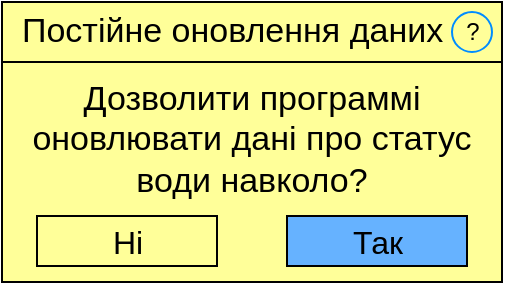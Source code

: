 <mxfile version="21.8.2" type="device">
  <diagram name="Страница — 1" id="z-eLzPuMozAPU7ToVV5o">
    <mxGraphModel dx="1434" dy="790" grid="1" gridSize="10" guides="1" tooltips="1" connect="1" arrows="1" fold="1" page="1" pageScale="1" pageWidth="827" pageHeight="1169" math="0" shadow="0">
      <root>
        <mxCell id="0" />
        <mxCell id="1" parent="0" />
        <mxCell id="ffPJfeWBExSGsFBKZ4g--9" value="&lt;font color=&quot;#000000&quot;&gt;Дозволити программі оновлювати дані про статус води навколо?&lt;/font&gt;" style="strokeWidth=1;shadow=0;dashed=0;align=center;html=1;shape=mxgraph.mockup.containers.rrect;rSize=0;strokeColor=#000000;fontColor=#666666;fontSize=17;verticalAlign=top;whiteSpace=wrap;fillColor=#FFFF99;spacingTop=32;" vertex="1" parent="1">
          <mxGeometry x="250" y="160" width="250" height="140" as="geometry" />
        </mxCell>
        <mxCell id="ffPJfeWBExSGsFBKZ4g--10" value="&lt;font color=&quot;#000000&quot;&gt;Постійне оновлення даних&lt;/font&gt;" style="strokeWidth=1;shadow=0;dashed=0;align=center;html=1;shape=mxgraph.mockup.containers.rrect;rSize=0;fontSize=17;fontColor=#666666;strokeColor=#000000;align=left;spacingLeft=8;fillColor=none;resizeWidth=1;whiteSpace=wrap;" vertex="1" parent="ffPJfeWBExSGsFBKZ4g--9">
          <mxGeometry width="250" height="30" relative="1" as="geometry" />
        </mxCell>
        <mxCell id="ffPJfeWBExSGsFBKZ4g--11" value="?" style="shape=ellipse;strokeColor=#008cff;resizable=0;fillColor=none;html=1;" vertex="1" parent="ffPJfeWBExSGsFBKZ4g--10">
          <mxGeometry x="1" y="0.5" width="20" height="20" relative="1" as="geometry">
            <mxPoint x="-25" y="-10" as="offset" />
          </mxGeometry>
        </mxCell>
        <mxCell id="ffPJfeWBExSGsFBKZ4g--12" value="&lt;font color=&quot;#000000&quot;&gt;Ні&lt;/font&gt;" style="strokeWidth=1;shadow=0;dashed=0;align=center;html=1;shape=mxgraph.mockup.containers.rrect;rSize=0;fontSize=16;fontColor=#666666;strokeColor=#000000;whiteSpace=wrap;fillColor=none;" vertex="1" parent="ffPJfeWBExSGsFBKZ4g--9">
          <mxGeometry x="0.25" y="1" width="90" height="25" relative="1" as="geometry">
            <mxPoint x="-45" y="-33" as="offset" />
          </mxGeometry>
        </mxCell>
        <mxCell id="ffPJfeWBExSGsFBKZ4g--13" value="&lt;font color=&quot;#000000&quot;&gt;Так&lt;/font&gt;" style="strokeWidth=1;shadow=0;dashed=0;align=center;html=1;shape=mxgraph.mockup.containers.rrect;rSize=0;fontSize=16;fontColor=#666666;strokeColor=#000000;whiteSpace=wrap;fillColor=#66B2FF;" vertex="1" parent="ffPJfeWBExSGsFBKZ4g--9">
          <mxGeometry x="0.75" y="1" width="90" height="25" relative="1" as="geometry">
            <mxPoint x="-45" y="-33" as="offset" />
          </mxGeometry>
        </mxCell>
      </root>
    </mxGraphModel>
  </diagram>
</mxfile>
